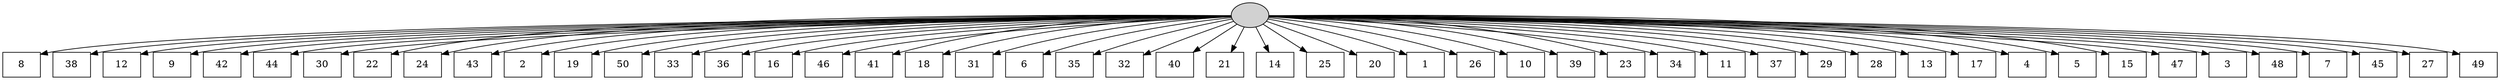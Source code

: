digraph G {
0[style=filled, fillcolor=grey82, label=""];
1[shape=box,style=filled, fillcolor=white,label="8\n"];
2[shape=box,style=filled, fillcolor=white,label="38\n"];
3[shape=box,style=filled, fillcolor=white,label="12\n"];
4[shape=box,style=filled, fillcolor=white,label="9\n"];
5[shape=box,style=filled, fillcolor=white,label="42\n"];
6[shape=box,style=filled, fillcolor=white,label="44\n"];
7[shape=box,style=filled, fillcolor=white,label="30\n"];
8[shape=box,style=filled, fillcolor=white,label="22\n"];
9[shape=box,style=filled, fillcolor=white,label="24\n"];
10[shape=box,style=filled, fillcolor=white,label="43\n"];
11[shape=box,style=filled, fillcolor=white,label="2\n"];
12[shape=box,style=filled, fillcolor=white,label="19\n"];
13[shape=box,style=filled, fillcolor=white,label="50\n"];
14[shape=box,style=filled, fillcolor=white,label="33\n"];
15[shape=box,style=filled, fillcolor=white,label="36\n"];
16[shape=box,style=filled, fillcolor=white,label="16\n"];
17[shape=box,style=filled, fillcolor=white,label="46\n"];
18[shape=box,style=filled, fillcolor=white,label="41\n"];
19[shape=box,style=filled, fillcolor=white,label="18\n"];
20[shape=box,style=filled, fillcolor=white,label="31\n"];
21[shape=box,style=filled, fillcolor=white,label="6\n"];
22[shape=box,style=filled, fillcolor=white,label="35\n"];
23[shape=box,style=filled, fillcolor=white,label="32\n"];
24[shape=box,style=filled, fillcolor=white,label="40\n"];
25[shape=box,style=filled, fillcolor=white,label="21\n"];
26[shape=box,style=filled, fillcolor=white,label="14\n"];
27[shape=box,style=filled, fillcolor=white,label="25\n"];
28[shape=box,style=filled, fillcolor=white,label="20\n"];
29[shape=box,style=filled, fillcolor=white,label="1\n"];
30[shape=box,style=filled, fillcolor=white,label="26\n"];
31[shape=box,style=filled, fillcolor=white,label="10\n"];
32[shape=box,style=filled, fillcolor=white,label="39\n"];
33[shape=box,style=filled, fillcolor=white,label="23\n"];
34[shape=box,style=filled, fillcolor=white,label="34\n"];
35[shape=box,style=filled, fillcolor=white,label="11\n"];
36[shape=box,style=filled, fillcolor=white,label="37\n"];
37[shape=box,style=filled, fillcolor=white,label="29\n"];
38[shape=box,style=filled, fillcolor=white,label="28\n"];
39[shape=box,style=filled, fillcolor=white,label="13\n"];
40[shape=box,style=filled, fillcolor=white,label="17\n"];
41[shape=box,style=filled, fillcolor=white,label="4\n"];
42[shape=box,style=filled, fillcolor=white,label="5\n"];
43[shape=box,style=filled, fillcolor=white,label="15\n"];
44[shape=box,style=filled, fillcolor=white,label="47\n"];
45[shape=box,style=filled, fillcolor=white,label="3\n"];
46[shape=box,style=filled, fillcolor=white,label="48\n"];
47[shape=box,style=filled, fillcolor=white,label="7\n"];
48[shape=box,style=filled, fillcolor=white,label="45\n"];
49[shape=box,style=filled, fillcolor=white,label="27\n"];
50[shape=box,style=filled, fillcolor=white,label="49\n"];
0->1 ;
0->2 ;
0->3 ;
0->4 ;
0->5 ;
0->6 ;
0->7 ;
0->8 ;
0->9 ;
0->10 ;
0->11 ;
0->12 ;
0->13 ;
0->14 ;
0->15 ;
0->16 ;
0->17 ;
0->18 ;
0->19 ;
0->20 ;
0->21 ;
0->22 ;
0->23 ;
0->24 ;
0->25 ;
0->26 ;
0->27 ;
0->28 ;
0->29 ;
0->30 ;
0->31 ;
0->32 ;
0->33 ;
0->34 ;
0->35 ;
0->36 ;
0->37 ;
0->38 ;
0->39 ;
0->40 ;
0->41 ;
0->42 ;
0->43 ;
0->44 ;
0->45 ;
0->46 ;
0->47 ;
0->48 ;
0->49 ;
0->50 ;
}
